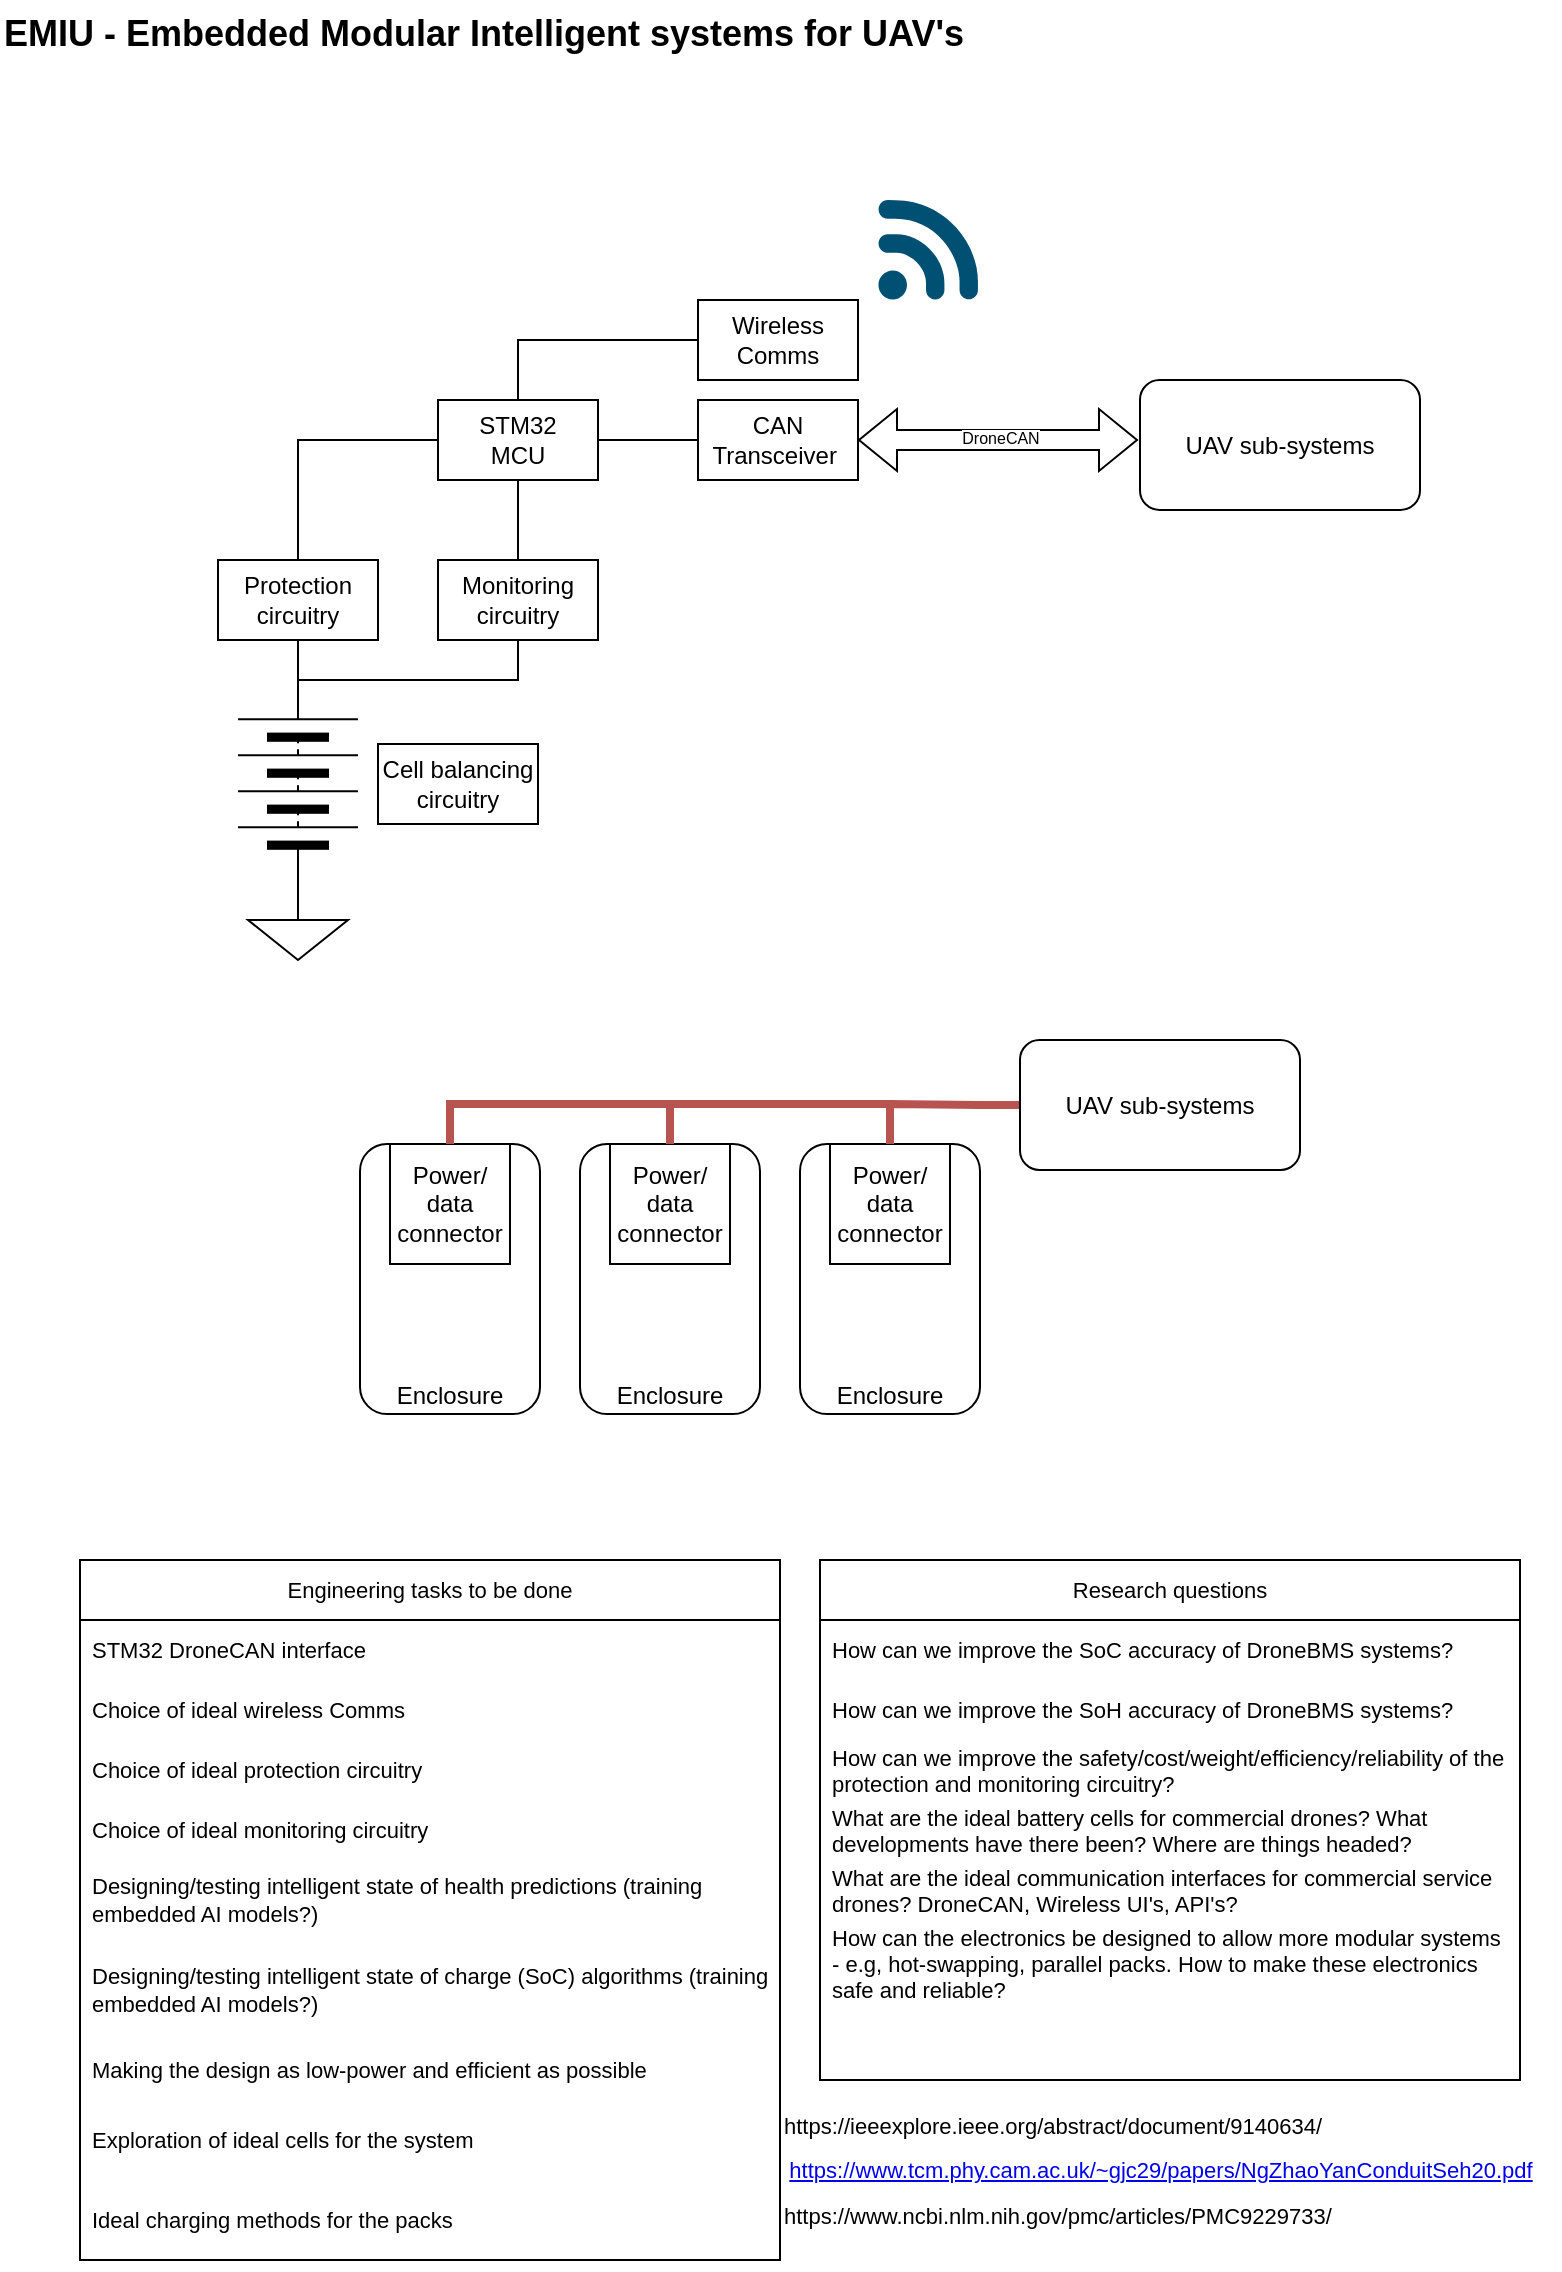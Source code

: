 <mxfile version="21.1.0" type="github">
  <diagram name="Project introduction" id="pe__hUXtVgjO9Dz1FMSX">
    <mxGraphModel dx="1026" dy="691" grid="1" gridSize="10" guides="1" tooltips="1" connect="1" arrows="1" fold="1" page="1" pageScale="1" pageWidth="827" pageHeight="1169" math="0" shadow="0">
      <root>
        <mxCell id="0" />
        <mxCell id="1" parent="0" />
        <mxCell id="lFPvic3o06fYYUPhfODJ-26" style="edgeStyle=orthogonalEdgeStyle;shape=connector;rounded=0;orthogonalLoop=1;jettySize=auto;html=1;exitX=0;exitY=0.5;exitDx=0;exitDy=0;entryX=0.5;entryY=0;entryDx=0;entryDy=0;entryPerimeter=0;labelBackgroundColor=default;strokeColor=default;fontFamily=Helvetica;fontSize=11;fontColor=default;endArrow=none;endFill=0;" parent="1" source="lFPvic3o06fYYUPhfODJ-2" target="lFPvic3o06fYYUPhfODJ-24" edge="1">
          <mxGeometry relative="1" as="geometry" />
        </mxCell>
        <mxCell id="lFPvic3o06fYYUPhfODJ-2" value="" style="pointerEvents=1;verticalLabelPosition=bottom;shadow=0;dashed=0;align=center;html=1;verticalAlign=top;shape=mxgraph.electrical.miscellaneous.batteryStack;rotation=-90;" parent="1" vertex="1">
          <mxGeometry x="139" y="382" width="100" height="60" as="geometry" />
        </mxCell>
        <mxCell id="lFPvic3o06fYYUPhfODJ-3" value="Cell balancing circuitry" style="rounded=0;whiteSpace=wrap;html=1;" parent="1" vertex="1">
          <mxGeometry x="229" y="392" width="80" height="40" as="geometry" />
        </mxCell>
        <mxCell id="lFPvic3o06fYYUPhfODJ-16" style="edgeStyle=orthogonalEdgeStyle;rounded=0;orthogonalLoop=1;jettySize=auto;html=1;exitX=0.5;exitY=1;exitDx=0;exitDy=0;endArrow=none;endFill=0;" parent="1" source="lFPvic3o06fYYUPhfODJ-6" edge="1">
          <mxGeometry relative="1" as="geometry">
            <mxPoint x="189" y="360" as="targetPoint" />
          </mxGeometry>
        </mxCell>
        <mxCell id="lFPvic3o06fYYUPhfODJ-6" value="Protection circuitry" style="rounded=0;whiteSpace=wrap;html=1;" parent="1" vertex="1">
          <mxGeometry x="149" y="300" width="80" height="40" as="geometry" />
        </mxCell>
        <mxCell id="lFPvic3o06fYYUPhfODJ-15" style="edgeStyle=orthogonalEdgeStyle;rounded=0;orthogonalLoop=1;jettySize=auto;html=1;exitX=0.5;exitY=1;exitDx=0;exitDy=0;entryX=0.85;entryY=0.5;entryDx=0;entryDy=0;entryPerimeter=0;endArrow=none;endFill=0;" parent="1" source="lFPvic3o06fYYUPhfODJ-8" target="lFPvic3o06fYYUPhfODJ-2" edge="1">
          <mxGeometry relative="1" as="geometry">
            <Array as="points">
              <mxPoint x="299" y="360" />
              <mxPoint x="189" y="360" />
            </Array>
          </mxGeometry>
        </mxCell>
        <mxCell id="lFPvic3o06fYYUPhfODJ-8" value="Monitoring circuitry" style="rounded=0;whiteSpace=wrap;html=1;" parent="1" vertex="1">
          <mxGeometry x="259" y="300" width="80" height="40" as="geometry" />
        </mxCell>
        <mxCell id="lFPvic3o06fYYUPhfODJ-18" style="edgeStyle=orthogonalEdgeStyle;rounded=0;orthogonalLoop=1;jettySize=auto;html=1;exitX=0;exitY=0.5;exitDx=0;exitDy=0;endArrow=none;endFill=0;" parent="1" source="lFPvic3o06fYYUPhfODJ-17" target="lFPvic3o06fYYUPhfODJ-6" edge="1">
          <mxGeometry relative="1" as="geometry" />
        </mxCell>
        <mxCell id="lFPvic3o06fYYUPhfODJ-19" style="edgeStyle=orthogonalEdgeStyle;shape=connector;rounded=0;orthogonalLoop=1;jettySize=auto;html=1;exitX=0.5;exitY=1;exitDx=0;exitDy=0;entryX=0.5;entryY=0;entryDx=0;entryDy=0;labelBackgroundColor=default;strokeColor=default;fontFamily=Helvetica;fontSize=11;fontColor=default;endArrow=none;endFill=0;" parent="1" source="lFPvic3o06fYYUPhfODJ-17" target="lFPvic3o06fYYUPhfODJ-8" edge="1">
          <mxGeometry relative="1" as="geometry" />
        </mxCell>
        <mxCell id="lFPvic3o06fYYUPhfODJ-21" style="edgeStyle=orthogonalEdgeStyle;shape=connector;rounded=0;orthogonalLoop=1;jettySize=auto;html=1;exitX=1;exitY=0.5;exitDx=0;exitDy=0;entryX=0;entryY=0.5;entryDx=0;entryDy=0;labelBackgroundColor=default;strokeColor=default;fontFamily=Helvetica;fontSize=11;fontColor=default;endArrow=none;endFill=0;" parent="1" source="lFPvic3o06fYYUPhfODJ-17" target="lFPvic3o06fYYUPhfODJ-20" edge="1">
          <mxGeometry relative="1" as="geometry" />
        </mxCell>
        <mxCell id="lFPvic3o06fYYUPhfODJ-23" style="edgeStyle=orthogonalEdgeStyle;shape=connector;rounded=0;orthogonalLoop=1;jettySize=auto;html=1;exitX=0.5;exitY=0;exitDx=0;exitDy=0;entryX=0;entryY=0.5;entryDx=0;entryDy=0;labelBackgroundColor=default;strokeColor=default;fontFamily=Helvetica;fontSize=11;fontColor=default;endArrow=none;endFill=0;" parent="1" source="lFPvic3o06fYYUPhfODJ-17" target="lFPvic3o06fYYUPhfODJ-22" edge="1">
          <mxGeometry relative="1" as="geometry" />
        </mxCell>
        <mxCell id="lFPvic3o06fYYUPhfODJ-17" value="STM32&lt;br&gt;MCU" style="rounded=0;whiteSpace=wrap;html=1;" parent="1" vertex="1">
          <mxGeometry x="259" y="220" width="80" height="40" as="geometry" />
        </mxCell>
        <mxCell id="lFPvic3o06fYYUPhfODJ-20" value="CAN Transceiver&amp;nbsp;" style="rounded=0;whiteSpace=wrap;html=1;" parent="1" vertex="1">
          <mxGeometry x="389" y="220" width="80" height="40" as="geometry" />
        </mxCell>
        <mxCell id="lFPvic3o06fYYUPhfODJ-22" value="Wireless Comms" style="rounded=0;whiteSpace=wrap;html=1;" parent="1" vertex="1">
          <mxGeometry x="389" y="170" width="80" height="40" as="geometry" />
        </mxCell>
        <mxCell id="lFPvic3o06fYYUPhfODJ-24" value="" style="pointerEvents=1;verticalLabelPosition=bottom;shadow=0;dashed=0;align=center;html=1;verticalAlign=top;shape=mxgraph.electrical.signal_sources.signal_ground;fontFamily=Helvetica;fontSize=11;fontColor=default;" parent="1" vertex="1">
          <mxGeometry x="164" y="470" width="50" height="30" as="geometry" />
        </mxCell>
        <mxCell id="lFPvic3o06fYYUPhfODJ-27" value="" style="points=[[0.005,0.09,0],[0.08,0,0],[0.76,0.25,0],[1,0.92,0],[0.91,0.995,0],[0.57,0.995,0],[0.045,0.955,0],[0.005,0.43,0]];verticalLabelPosition=bottom;sketch=0;html=1;verticalAlign=top;aspect=fixed;align=center;pointerEvents=1;shape=mxgraph.cisco19.3g_4g_indicator;fillColor=#005073;strokeColor=none;fontFamily=Helvetica;fontSize=11;fontColor=default;" parent="1" vertex="1">
          <mxGeometry x="479" y="120" width="50" height="50" as="geometry" />
        </mxCell>
        <mxCell id="lFPvic3o06fYYUPhfODJ-28" value="" style="shape=flexArrow;endArrow=classic;startArrow=classic;html=1;rounded=0;labelBackgroundColor=default;strokeColor=default;fontFamily=Helvetica;fontSize=11;fontColor=default;exitX=1;exitY=0.5;exitDx=0;exitDy=0;entryX=0;entryY=0.5;entryDx=0;entryDy=0;" parent="1" source="lFPvic3o06fYYUPhfODJ-20" edge="1">
          <mxGeometry width="100" height="100" relative="1" as="geometry">
            <mxPoint x="479" y="239.66" as="sourcePoint" />
            <mxPoint x="609" y="240" as="targetPoint" />
          </mxGeometry>
        </mxCell>
        <mxCell id="lFPvic3o06fYYUPhfODJ-29" value="DroneCAN" style="edgeLabel;html=1;align=center;verticalAlign=middle;resizable=0;points=[];fontSize=8;fontFamily=Helvetica;fontColor=default;" parent="lFPvic3o06fYYUPhfODJ-28" vertex="1" connectable="0">
          <mxGeometry x="0.19" y="-2" relative="1" as="geometry">
            <mxPoint x="-13" y="-3" as="offset" />
          </mxGeometry>
        </mxCell>
        <mxCell id="lFPvic3o06fYYUPhfODJ-31" value="Engineering tasks to be done" style="swimlane;fontStyle=0;childLayout=stackLayout;horizontal=1;startSize=30;horizontalStack=0;resizeParent=1;resizeParentMax=0;resizeLast=0;collapsible=1;marginBottom=0;whiteSpace=wrap;html=1;fontFamily=Helvetica;fontSize=11;fontColor=default;" parent="1" vertex="1">
          <mxGeometry x="80" y="800" width="350" height="350" as="geometry" />
        </mxCell>
        <mxCell id="lFPvic3o06fYYUPhfODJ-32" value="STM32 DroneCAN interface" style="text;strokeColor=none;fillColor=none;align=left;verticalAlign=middle;spacingLeft=4;spacingRight=4;overflow=hidden;points=[[0,0.5],[1,0.5]];portConstraint=eastwest;rotatable=0;whiteSpace=wrap;html=1;fontSize=11;fontFamily=Helvetica;fontColor=default;" parent="lFPvic3o06fYYUPhfODJ-31" vertex="1">
          <mxGeometry y="30" width="350" height="30" as="geometry" />
        </mxCell>
        <mxCell id="lFPvic3o06fYYUPhfODJ-33" value="Choice of ideal wireless Comms" style="text;strokeColor=none;fillColor=none;align=left;verticalAlign=middle;spacingLeft=4;spacingRight=4;overflow=hidden;points=[[0,0.5],[1,0.5]];portConstraint=eastwest;rotatable=0;whiteSpace=wrap;html=1;fontSize=11;fontFamily=Helvetica;fontColor=default;" parent="lFPvic3o06fYYUPhfODJ-31" vertex="1">
          <mxGeometry y="60" width="350" height="30" as="geometry" />
        </mxCell>
        <mxCell id="lFPvic3o06fYYUPhfODJ-35" value="Choice of ideal protection circuitry" style="text;strokeColor=none;fillColor=none;align=left;verticalAlign=middle;spacingLeft=4;spacingRight=4;overflow=hidden;points=[[0,0.5],[1,0.5]];portConstraint=eastwest;rotatable=0;whiteSpace=wrap;html=1;fontSize=11;fontFamily=Helvetica;fontColor=default;" parent="lFPvic3o06fYYUPhfODJ-31" vertex="1">
          <mxGeometry y="90" width="350" height="30" as="geometry" />
        </mxCell>
        <mxCell id="lFPvic3o06fYYUPhfODJ-34" value="Choice of ideal monitoring circuitry" style="text;strokeColor=none;fillColor=none;align=left;verticalAlign=middle;spacingLeft=4;spacingRight=4;overflow=hidden;points=[[0,0.5],[1,0.5]];portConstraint=eastwest;rotatable=0;whiteSpace=wrap;html=1;fontSize=11;fontFamily=Helvetica;fontColor=default;" parent="lFPvic3o06fYYUPhfODJ-31" vertex="1">
          <mxGeometry y="120" width="350" height="30" as="geometry" />
        </mxCell>
        <mxCell id="lFPvic3o06fYYUPhfODJ-36" value="Designing/testing intelligent state of health predictions (training embedded AI models?)" style="text;strokeColor=none;fillColor=none;align=left;verticalAlign=middle;spacingLeft=4;spacingRight=4;overflow=hidden;points=[[0,0.5],[1,0.5]];portConstraint=eastwest;rotatable=0;whiteSpace=wrap;html=1;fontSize=11;fontFamily=Helvetica;fontColor=default;" parent="lFPvic3o06fYYUPhfODJ-31" vertex="1">
          <mxGeometry y="150" width="350" height="40" as="geometry" />
        </mxCell>
        <mxCell id="lFPvic3o06fYYUPhfODJ-37" value="Designing/testing intelligent state of charge (SoC) algorithms (training embedded AI models?)" style="text;strokeColor=none;fillColor=none;align=left;verticalAlign=middle;spacingLeft=4;spacingRight=4;overflow=hidden;points=[[0,0.5],[1,0.5]];portConstraint=eastwest;rotatable=0;whiteSpace=wrap;html=1;fontSize=11;fontFamily=Helvetica;fontColor=default;" parent="lFPvic3o06fYYUPhfODJ-31" vertex="1">
          <mxGeometry y="190" width="350" height="50" as="geometry" />
        </mxCell>
        <mxCell id="lFPvic3o06fYYUPhfODJ-38" value="Making the design as low-power and efficient as possible" style="text;strokeColor=none;fillColor=none;align=left;verticalAlign=middle;spacingLeft=4;spacingRight=4;overflow=hidden;points=[[0,0.5],[1,0.5]];portConstraint=eastwest;rotatable=0;whiteSpace=wrap;html=1;fontSize=11;fontFamily=Helvetica;fontColor=default;" parent="lFPvic3o06fYYUPhfODJ-31" vertex="1">
          <mxGeometry y="240" width="350" height="30" as="geometry" />
        </mxCell>
        <mxCell id="lFPvic3o06fYYUPhfODJ-39" value="Exploration of ideal cells for the system" style="text;strokeColor=none;fillColor=none;align=left;verticalAlign=middle;spacingLeft=4;spacingRight=4;overflow=hidden;points=[[0,0.5],[1,0.5]];portConstraint=eastwest;rotatable=0;whiteSpace=wrap;html=1;fontSize=11;fontFamily=Helvetica;fontColor=default;" parent="lFPvic3o06fYYUPhfODJ-31" vertex="1">
          <mxGeometry y="270" width="350" height="40" as="geometry" />
        </mxCell>
        <mxCell id="KD03Aqp7tKg2aX3hajrl-25" value="Ideal charging methods for the packs" style="text;strokeColor=none;fillColor=none;align=left;verticalAlign=middle;spacingLeft=4;spacingRight=4;overflow=hidden;points=[[0,0.5],[1,0.5]];portConstraint=eastwest;rotatable=0;whiteSpace=wrap;html=1;fontSize=11;fontFamily=Helvetica;fontColor=default;" vertex="1" parent="lFPvic3o06fYYUPhfODJ-31">
          <mxGeometry y="310" width="350" height="40" as="geometry" />
        </mxCell>
        <mxCell id="lFPvic3o06fYYUPhfODJ-40" value="&lt;a href=&quot;https://www.tcm.phy.cam.ac.uk/~gjc29/papers/NgZhaoYanConduitSeh20.pdf&quot;&gt;https://www.tcm.phy.cam.ac.uk/~gjc29/papers/NgZhaoYanConduitSeh20.pdf&lt;/a&gt;" style="text;html=1;align=center;verticalAlign=middle;resizable=0;points=[];autosize=1;strokeColor=none;fillColor=none;fontSize=11;fontFamily=Helvetica;fontColor=default;" parent="1" vertex="1">
          <mxGeometry x="420" y="1090" width="400" height="30" as="geometry" />
        </mxCell>
        <UserObject label="https://www.ncbi.nlm.nih.gov/pmc/articles/PMC9229733/&amp;nbsp;&lt;br&gt;" link="https://www.ncbi.nlm.nih.gov/pmc/articles/PMC9229733/" id="lFPvic3o06fYYUPhfODJ-41">
          <mxCell style="text;whiteSpace=wrap;html=1;fontSize=11;fontFamily=Helvetica;fontColor=default;" parent="1" vertex="1">
            <mxGeometry x="430" y="1115" width="310" height="40" as="geometry" />
          </mxCell>
        </UserObject>
        <UserObject label="https://ieeexplore.ieee.org/abstract/document/9140634/" link="https://ieeexplore.ieee.org/abstract/document/9140634/" id="lFPvic3o06fYYUPhfODJ-43">
          <mxCell style="text;whiteSpace=wrap;html=1;fontSize=11;fontFamily=Helvetica;fontColor=default;" parent="1" vertex="1">
            <mxGeometry x="430" y="1070" width="300" height="40" as="geometry" />
          </mxCell>
        </UserObject>
        <mxCell id="0Y5zSbdFdvqxGXj1xTXD-3" value="&lt;b&gt;EMIU - Embedded Modular Intelligent systems for UAV&#39;s&lt;/b&gt;" style="text;whiteSpace=wrap;html=1;fontSize=18;fontFamily=Helvetica;fontColor=default;" parent="1" vertex="1">
          <mxGeometry x="40" y="20" width="630" height="40" as="geometry" />
        </mxCell>
        <mxCell id="KD03Aqp7tKg2aX3hajrl-1" value="Research questions" style="swimlane;fontStyle=0;childLayout=stackLayout;horizontal=1;startSize=30;horizontalStack=0;resizeParent=1;resizeParentMax=0;resizeLast=0;collapsible=1;marginBottom=0;whiteSpace=wrap;html=1;fontFamily=Helvetica;fontSize=11;fontColor=default;" vertex="1" parent="1">
          <mxGeometry x="450" y="800" width="350" height="260" as="geometry" />
        </mxCell>
        <mxCell id="KD03Aqp7tKg2aX3hajrl-2" value="How can we improve the SoC accuracy of DroneBMS systems?" style="text;strokeColor=none;fillColor=none;align=left;verticalAlign=middle;spacingLeft=4;spacingRight=4;overflow=hidden;points=[[0,0.5],[1,0.5]];portConstraint=eastwest;rotatable=0;whiteSpace=wrap;html=1;fontSize=11;fontFamily=Helvetica;fontColor=default;" vertex="1" parent="KD03Aqp7tKg2aX3hajrl-1">
          <mxGeometry y="30" width="350" height="30" as="geometry" />
        </mxCell>
        <mxCell id="KD03Aqp7tKg2aX3hajrl-3" value="How can we improve the SoH accuracy of DroneBMS systems?" style="text;strokeColor=none;fillColor=none;align=left;verticalAlign=middle;spacingLeft=4;spacingRight=4;overflow=hidden;points=[[0,0.5],[1,0.5]];portConstraint=eastwest;rotatable=0;whiteSpace=wrap;html=1;fontSize=11;fontFamily=Helvetica;fontColor=default;" vertex="1" parent="KD03Aqp7tKg2aX3hajrl-1">
          <mxGeometry y="60" width="350" height="30" as="geometry" />
        </mxCell>
        <mxCell id="KD03Aqp7tKg2aX3hajrl-4" value="How can we improve the safety/cost/weight/efficiency/reliability of the protection and monitoring circuitry?" style="text;strokeColor=none;fillColor=none;align=left;verticalAlign=middle;spacingLeft=4;spacingRight=4;overflow=hidden;points=[[0,0.5],[1,0.5]];portConstraint=eastwest;rotatable=0;whiteSpace=wrap;html=1;fontSize=11;fontFamily=Helvetica;fontColor=default;" vertex="1" parent="KD03Aqp7tKg2aX3hajrl-1">
          <mxGeometry y="90" width="350" height="30" as="geometry" />
        </mxCell>
        <mxCell id="KD03Aqp7tKg2aX3hajrl-10" value="What are the ideal battery cells for commercial drones? What developments have there been? Where are things headed?" style="text;strokeColor=none;fillColor=none;align=left;verticalAlign=middle;spacingLeft=4;spacingRight=4;overflow=hidden;points=[[0,0.5],[1,0.5]];portConstraint=eastwest;rotatable=0;whiteSpace=wrap;html=1;fontSize=11;fontFamily=Helvetica;fontColor=default;" vertex="1" parent="KD03Aqp7tKg2aX3hajrl-1">
          <mxGeometry y="120" width="350" height="30" as="geometry" />
        </mxCell>
        <mxCell id="KD03Aqp7tKg2aX3hajrl-11" value="What are the ideal communication interfaces for commercial service drones? DroneCAN, Wireless UI&#39;s, API&#39;s?" style="text;strokeColor=none;fillColor=none;align=left;verticalAlign=middle;spacingLeft=4;spacingRight=4;overflow=hidden;points=[[0,0.5],[1,0.5]];portConstraint=eastwest;rotatable=0;whiteSpace=wrap;html=1;fontSize=11;fontFamily=Helvetica;fontColor=default;" vertex="1" parent="KD03Aqp7tKg2aX3hajrl-1">
          <mxGeometry y="150" width="350" height="30" as="geometry" />
        </mxCell>
        <mxCell id="KD03Aqp7tKg2aX3hajrl-12" value="How can the electronics be designed to allow more modular systems - e.g, hot-swapping, parallel packs. How to make these electronics safe and reliable?" style="text;strokeColor=none;fillColor=none;align=left;verticalAlign=middle;spacingLeft=4;spacingRight=4;overflow=hidden;points=[[0,0.5],[1,0.5]];portConstraint=eastwest;rotatable=0;whiteSpace=wrap;html=1;fontSize=11;fontFamily=Helvetica;fontColor=default;" vertex="1" parent="KD03Aqp7tKg2aX3hajrl-1">
          <mxGeometry y="180" width="350" height="40" as="geometry" />
        </mxCell>
        <mxCell id="KD03Aqp7tKg2aX3hajrl-13" style="text;strokeColor=none;fillColor=none;align=left;verticalAlign=middle;spacingLeft=4;spacingRight=4;overflow=hidden;points=[[0,0.5],[1,0.5]];portConstraint=eastwest;rotatable=0;whiteSpace=wrap;html=1;fontSize=11;fontFamily=Helvetica;fontColor=default;" vertex="1" parent="KD03Aqp7tKg2aX3hajrl-1">
          <mxGeometry y="220" width="350" height="40" as="geometry" />
        </mxCell>
        <mxCell id="KD03Aqp7tKg2aX3hajrl-28" value="" style="group" vertex="1" connectable="0" parent="1">
          <mxGeometry x="220" y="540" width="470" height="187" as="geometry" />
        </mxCell>
        <mxCell id="KD03Aqp7tKg2aX3hajrl-15" value="Power/&lt;br&gt;data connector" style="rounded=0;whiteSpace=wrap;html=1;" vertex="1" parent="KD03Aqp7tKg2aX3hajrl-28">
          <mxGeometry x="15" y="52" width="60" height="60" as="geometry" />
        </mxCell>
        <mxCell id="KD03Aqp7tKg2aX3hajrl-18" value="Enclosure" style="rounded=1;whiteSpace=wrap;html=1;verticalAlign=bottom;fillColor=none;" vertex="1" parent="KD03Aqp7tKg2aX3hajrl-28">
          <mxGeometry y="52" width="90" height="135" as="geometry" />
        </mxCell>
        <mxCell id="KD03Aqp7tKg2aX3hajrl-19" value="Power/&lt;br&gt;data connector" style="rounded=0;whiteSpace=wrap;html=1;" vertex="1" parent="KD03Aqp7tKg2aX3hajrl-28">
          <mxGeometry x="125" y="52" width="60" height="60" as="geometry" />
        </mxCell>
        <mxCell id="KD03Aqp7tKg2aX3hajrl-20" value="Enclosure" style="rounded=1;whiteSpace=wrap;html=1;verticalAlign=bottom;fillColor=none;" vertex="1" parent="KD03Aqp7tKg2aX3hajrl-28">
          <mxGeometry x="110" y="52" width="90" height="135" as="geometry" />
        </mxCell>
        <mxCell id="KD03Aqp7tKg2aX3hajrl-23" style="edgeStyle=orthogonalEdgeStyle;rounded=0;orthogonalLoop=1;jettySize=auto;html=1;exitX=0.5;exitY=0;exitDx=0;exitDy=0;entryX=0.5;entryY=0;entryDx=0;entryDy=0;endArrow=none;endFill=0;strokeWidth=4;fillColor=#f8cecc;strokeColor=#b85450;" edge="1" parent="KD03Aqp7tKg2aX3hajrl-28" source="KD03Aqp7tKg2aX3hajrl-18" target="KD03Aqp7tKg2aX3hajrl-20">
          <mxGeometry relative="1" as="geometry" />
        </mxCell>
        <mxCell id="KD03Aqp7tKg2aX3hajrl-21" value="Power/&lt;br&gt;data connector" style="rounded=0;whiteSpace=wrap;html=1;" vertex="1" parent="KD03Aqp7tKg2aX3hajrl-28">
          <mxGeometry x="235" y="52" width="60" height="60" as="geometry" />
        </mxCell>
        <mxCell id="KD03Aqp7tKg2aX3hajrl-22" value="Enclosure" style="rounded=1;whiteSpace=wrap;html=1;verticalAlign=bottom;fillColor=none;" vertex="1" parent="KD03Aqp7tKg2aX3hajrl-28">
          <mxGeometry x="220" y="52" width="90" height="135" as="geometry" />
        </mxCell>
        <mxCell id="KD03Aqp7tKg2aX3hajrl-24" style="edgeStyle=orthogonalEdgeStyle;rounded=0;orthogonalLoop=1;jettySize=auto;html=1;exitX=0.5;exitY=0;exitDx=0;exitDy=0;entryX=0.5;entryY=0;entryDx=0;entryDy=0;endArrow=none;endFill=0;strokeWidth=4;fillColor=#f8cecc;strokeColor=#b85450;" edge="1" parent="KD03Aqp7tKg2aX3hajrl-28" source="KD03Aqp7tKg2aX3hajrl-20" target="KD03Aqp7tKg2aX3hajrl-22">
          <mxGeometry relative="1" as="geometry" />
        </mxCell>
        <mxCell id="KD03Aqp7tKg2aX3hajrl-27" style="edgeStyle=orthogonalEdgeStyle;shape=connector;rounded=0;orthogonalLoop=1;jettySize=auto;html=1;exitX=0;exitY=0.5;exitDx=0;exitDy=0;entryX=0.5;entryY=0;entryDx=0;entryDy=0;labelBackgroundColor=default;strokeColor=#b85450;fontFamily=Helvetica;fontSize=11;fontColor=default;endArrow=none;endFill=0;strokeWidth=4;fillColor=#f8cecc;" edge="1" parent="KD03Aqp7tKg2aX3hajrl-28" source="KD03Aqp7tKg2aX3hajrl-26" target="KD03Aqp7tKg2aX3hajrl-22">
          <mxGeometry relative="1" as="geometry" />
        </mxCell>
        <mxCell id="KD03Aqp7tKg2aX3hajrl-26" value="UAV sub-systems" style="rounded=1;whiteSpace=wrap;html=1;verticalAlign=middle;fillColor=none;" vertex="1" parent="KD03Aqp7tKg2aX3hajrl-28">
          <mxGeometry x="330" width="140" height="65" as="geometry" />
        </mxCell>
        <mxCell id="KD03Aqp7tKg2aX3hajrl-29" value="UAV sub-systems" style="rounded=1;whiteSpace=wrap;html=1;verticalAlign=middle;fillColor=none;" vertex="1" parent="1">
          <mxGeometry x="610" y="210" width="140" height="65" as="geometry" />
        </mxCell>
      </root>
    </mxGraphModel>
  </diagram>
</mxfile>
